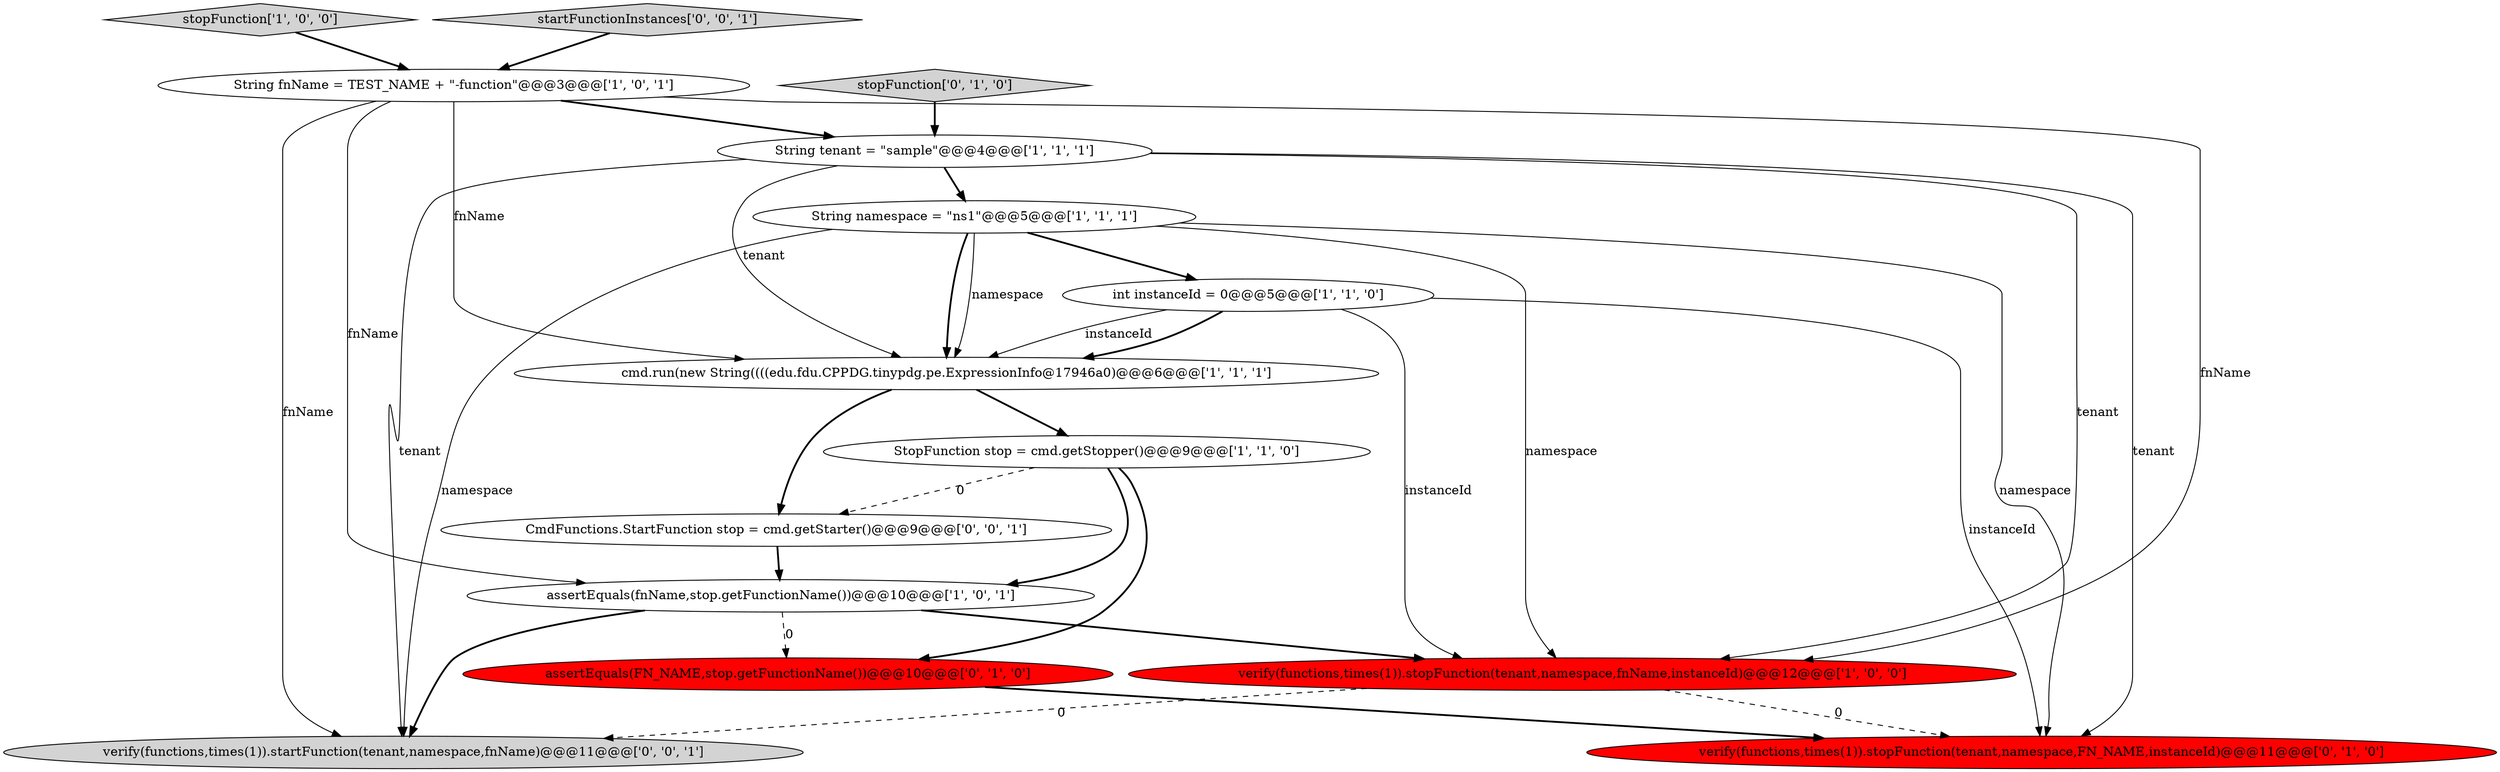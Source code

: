 digraph {
10 [style = filled, label = "stopFunction['0', '1', '0']", fillcolor = lightgray, shape = diamond image = "AAA0AAABBB2BBB"];
5 [style = filled, label = "stopFunction['1', '0', '0']", fillcolor = lightgray, shape = diamond image = "AAA0AAABBB1BBB"];
7 [style = filled, label = "String fnName = TEST_NAME + \"-function\"@@@3@@@['1', '0', '1']", fillcolor = white, shape = ellipse image = "AAA0AAABBB1BBB"];
4 [style = filled, label = "String tenant = \"sample\"@@@4@@@['1', '1', '1']", fillcolor = white, shape = ellipse image = "AAA0AAABBB1BBB"];
3 [style = filled, label = "String namespace = \"ns1\"@@@5@@@['1', '1', '1']", fillcolor = white, shape = ellipse image = "AAA0AAABBB1BBB"];
12 [style = filled, label = "CmdFunctions.StartFunction stop = cmd.getStarter()@@@9@@@['0', '0', '1']", fillcolor = white, shape = ellipse image = "AAA0AAABBB3BBB"];
11 [style = filled, label = "verify(functions,times(1)).stopFunction(tenant,namespace,FN_NAME,instanceId)@@@11@@@['0', '1', '0']", fillcolor = red, shape = ellipse image = "AAA1AAABBB2BBB"];
1 [style = filled, label = "StopFunction stop = cmd.getStopper()@@@9@@@['1', '1', '0']", fillcolor = white, shape = ellipse image = "AAA0AAABBB1BBB"];
9 [style = filled, label = "assertEquals(FN_NAME,stop.getFunctionName())@@@10@@@['0', '1', '0']", fillcolor = red, shape = ellipse image = "AAA1AAABBB2BBB"];
13 [style = filled, label = "verify(functions,times(1)).startFunction(tenant,namespace,fnName)@@@11@@@['0', '0', '1']", fillcolor = lightgray, shape = ellipse image = "AAA0AAABBB3BBB"];
0 [style = filled, label = "assertEquals(fnName,stop.getFunctionName())@@@10@@@['1', '0', '1']", fillcolor = white, shape = ellipse image = "AAA0AAABBB1BBB"];
8 [style = filled, label = "int instanceId = 0@@@5@@@['1', '1', '0']", fillcolor = white, shape = ellipse image = "AAA0AAABBB1BBB"];
14 [style = filled, label = "startFunctionInstances['0', '0', '1']", fillcolor = lightgray, shape = diamond image = "AAA0AAABBB3BBB"];
6 [style = filled, label = "verify(functions,times(1)).stopFunction(tenant,namespace,fnName,instanceId)@@@12@@@['1', '0', '0']", fillcolor = red, shape = ellipse image = "AAA1AAABBB1BBB"];
2 [style = filled, label = "cmd.run(new String((((edu.fdu.CPPDG.tinypdg.pe.ExpressionInfo@17946a0)@@@6@@@['1', '1', '1']", fillcolor = white, shape = ellipse image = "AAA0AAABBB1BBB"];
4->11 [style = solid, label="tenant"];
4->3 [style = bold, label=""];
8->6 [style = solid, label="instanceId"];
9->11 [style = bold, label=""];
0->13 [style = bold, label=""];
0->6 [style = bold, label=""];
2->1 [style = bold, label=""];
6->11 [style = dashed, label="0"];
7->6 [style = solid, label="fnName"];
3->11 [style = solid, label="namespace"];
1->0 [style = bold, label=""];
7->4 [style = bold, label=""];
8->11 [style = solid, label="instanceId"];
12->0 [style = bold, label=""];
1->9 [style = bold, label=""];
2->12 [style = bold, label=""];
14->7 [style = bold, label=""];
4->2 [style = solid, label="tenant"];
1->12 [style = dashed, label="0"];
7->2 [style = solid, label="fnName"];
4->6 [style = solid, label="tenant"];
7->13 [style = solid, label="fnName"];
6->13 [style = dashed, label="0"];
3->2 [style = bold, label=""];
8->2 [style = bold, label=""];
4->13 [style = solid, label="tenant"];
3->8 [style = bold, label=""];
3->2 [style = solid, label="namespace"];
10->4 [style = bold, label=""];
8->2 [style = solid, label="instanceId"];
5->7 [style = bold, label=""];
3->13 [style = solid, label="namespace"];
0->9 [style = dashed, label="0"];
3->6 [style = solid, label="namespace"];
7->0 [style = solid, label="fnName"];
}

